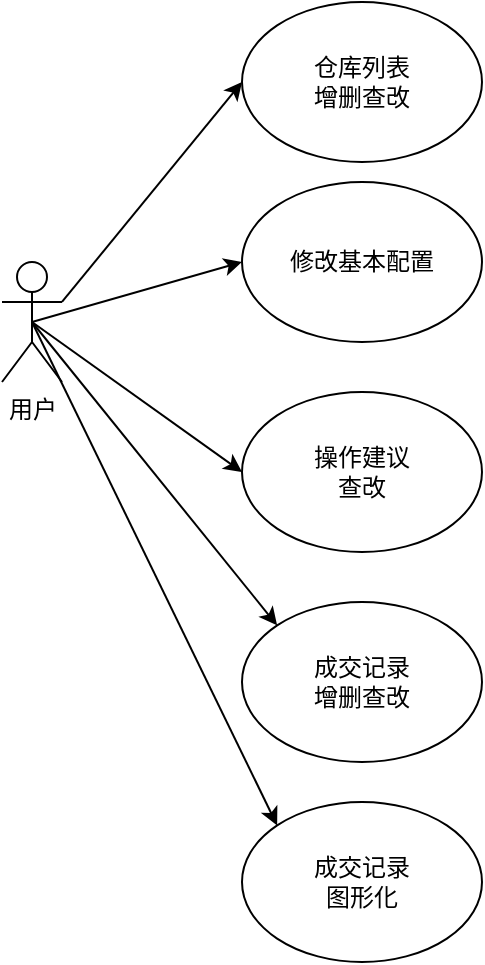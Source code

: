 <mxfile version="10.8.0" type="github"><diagram id="1xHh3RqUWJTQR85wznc8" name="第 1 页"><mxGraphModel dx="754" dy="557" grid="1" gridSize="10" guides="1" tooltips="1" connect="1" arrows="1" fold="1" page="1" pageScale="1" pageWidth="2339" pageHeight="3300" math="0" shadow="0"><root><mxCell id="0"/><mxCell id="1" parent="0"/><mxCell id="Jqn3b9hnuUBeUVa_dsnt-10" style="edgeStyle=none;rounded=0;orthogonalLoop=1;jettySize=auto;html=1;exitX=1;exitY=0.333;exitDx=0;exitDy=0;exitPerimeter=0;entryX=0;entryY=0.5;entryDx=0;entryDy=0;fontColor=#000000;" edge="1" parent="1" source="Jqn3b9hnuUBeUVa_dsnt-1" target="Jqn3b9hnuUBeUVa_dsnt-7"><mxGeometry relative="1" as="geometry"/></mxCell><mxCell id="Jqn3b9hnuUBeUVa_dsnt-12" style="edgeStyle=none;rounded=0;orthogonalLoop=1;jettySize=auto;html=1;exitX=0.5;exitY=0.5;exitDx=0;exitDy=0;exitPerimeter=0;entryX=0;entryY=0.5;entryDx=0;entryDy=0;fontColor=#000000;" edge="1" parent="1" source="Jqn3b9hnuUBeUVa_dsnt-1" target="Jqn3b9hnuUBeUVa_dsnt-8"><mxGeometry relative="1" as="geometry"/></mxCell><mxCell id="Jqn3b9hnuUBeUVa_dsnt-15" style="edgeStyle=none;rounded=0;orthogonalLoop=1;jettySize=auto;html=1;exitX=0.5;exitY=0.5;exitDx=0;exitDy=0;exitPerimeter=0;entryX=0;entryY=0.5;entryDx=0;entryDy=0;fontColor=#000000;" edge="1" parent="1" source="Jqn3b9hnuUBeUVa_dsnt-1" target="Jqn3b9hnuUBeUVa_dsnt-14"><mxGeometry relative="1" as="geometry"/></mxCell><mxCell id="Jqn3b9hnuUBeUVa_dsnt-17" style="edgeStyle=none;rounded=0;orthogonalLoop=1;jettySize=auto;html=1;exitX=0.5;exitY=0.5;exitDx=0;exitDy=0;exitPerimeter=0;entryX=0;entryY=0;entryDx=0;entryDy=0;fontColor=#000000;" edge="1" parent="1" source="Jqn3b9hnuUBeUVa_dsnt-1" target="Jqn3b9hnuUBeUVa_dsnt-13"><mxGeometry relative="1" as="geometry"/></mxCell><mxCell id="Jqn3b9hnuUBeUVa_dsnt-22" style="edgeStyle=none;rounded=0;orthogonalLoop=1;jettySize=auto;html=1;exitX=0.5;exitY=0.5;exitDx=0;exitDy=0;exitPerimeter=0;entryX=0;entryY=0;entryDx=0;entryDy=0;fontColor=#000000;" edge="1" parent="1" source="Jqn3b9hnuUBeUVa_dsnt-1" target="Jqn3b9hnuUBeUVa_dsnt-21"><mxGeometry relative="1" as="geometry"/></mxCell><mxCell id="Jqn3b9hnuUBeUVa_dsnt-1" value="用户&lt;br&gt;" style="shape=umlActor;verticalLabelPosition=bottom;labelBackgroundColor=#ffffff;verticalAlign=top;outlineConnect=0;fontColor=#000000;html=1;" vertex="1" parent="1"><mxGeometry x="220" y="260" width="30" height="60" as="geometry"/></mxCell><mxCell id="Jqn3b9hnuUBeUVa_dsnt-7" value="仓库列表&lt;br&gt;增删查改&lt;br&gt;" style="ellipse;whiteSpace=wrap;html=1;fontColor=#000000;" vertex="1" parent="1"><mxGeometry x="340" y="130" width="120" height="80" as="geometry"/></mxCell><mxCell id="Jqn3b9hnuUBeUVa_dsnt-8" value="修改基本配置" style="ellipse;whiteSpace=wrap;html=1;fontColor=#000000;" vertex="1" parent="1"><mxGeometry x="340" y="220" width="120" height="80" as="geometry"/></mxCell><mxCell id="Jqn3b9hnuUBeUVa_dsnt-13" value="成交记录&lt;br&gt;增删查改&lt;br&gt;" style="ellipse;whiteSpace=wrap;html=1;fontColor=#000000;" vertex="1" parent="1"><mxGeometry x="340" y="430" width="120" height="80" as="geometry"/></mxCell><mxCell id="Jqn3b9hnuUBeUVa_dsnt-14" value="操作建议&lt;br&gt;查改&lt;br&gt;" style="ellipse;whiteSpace=wrap;html=1;fontColor=#000000;" vertex="1" parent="1"><mxGeometry x="340" y="325" width="120" height="80" as="geometry"/></mxCell><mxCell id="Jqn3b9hnuUBeUVa_dsnt-21" value="成交记录&lt;br&gt;图形化&lt;br&gt;" style="ellipse;whiteSpace=wrap;html=1;fontColor=#000000;" vertex="1" parent="1"><mxGeometry x="340" y="530" width="120" height="80" as="geometry"/></mxCell></root></mxGraphModel></diagram></mxfile>